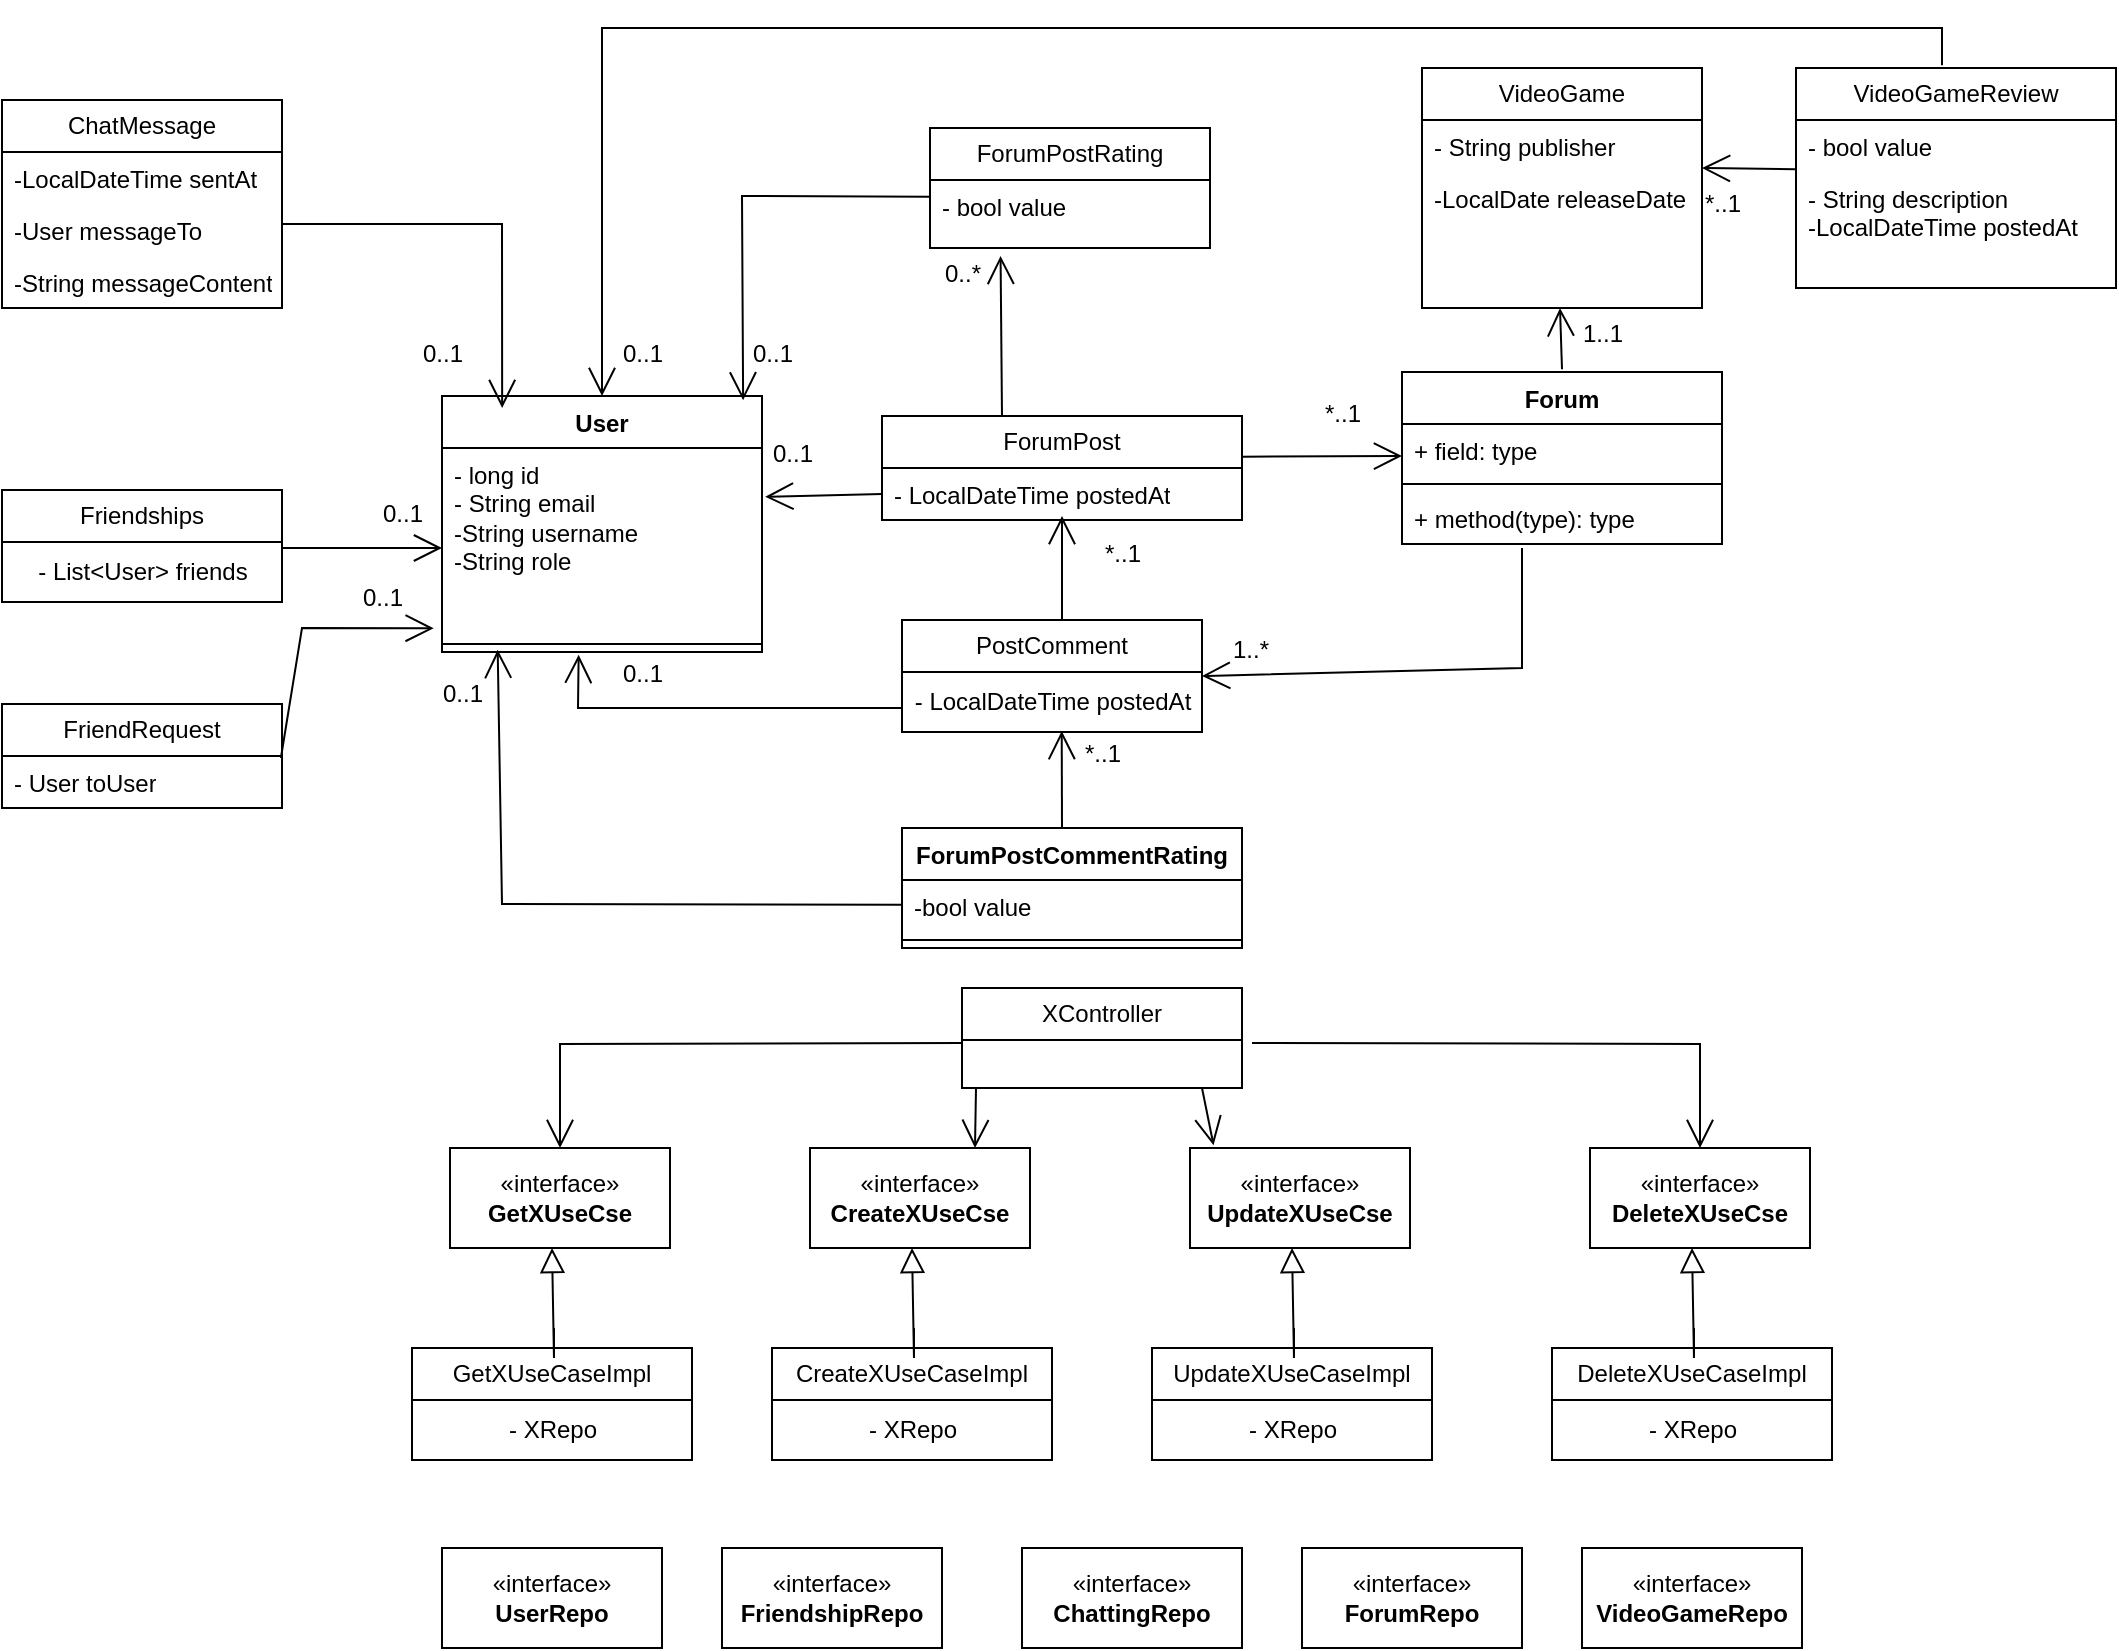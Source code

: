 <mxfile version="22.1.5" type="device">
  <diagram id="C5RBs43oDa-KdzZeNtuy" name="Page-1">
    <mxGraphModel dx="2109" dy="1746" grid="1" gridSize="10" guides="1" tooltips="1" connect="1" arrows="1" fold="1" page="1" pageScale="1" pageWidth="827" pageHeight="1169" math="0" shadow="0">
      <root>
        <mxCell id="WIyWlLk6GJQsqaUBKTNV-0" />
        <mxCell id="WIyWlLk6GJQsqaUBKTNV-1" parent="WIyWlLk6GJQsqaUBKTNV-0" />
        <mxCell id="4e1TxizYNUvrVtqqxfv--0" value="User" style="swimlane;fontStyle=1;align=center;verticalAlign=top;childLayout=stackLayout;horizontal=1;startSize=26;horizontalStack=0;resizeParent=1;resizeParentMax=0;resizeLast=0;collapsible=1;marginBottom=0;whiteSpace=wrap;html=1;" parent="WIyWlLk6GJQsqaUBKTNV-1" vertex="1">
          <mxGeometry x="-310" y="-416" width="160" height="128" as="geometry" />
        </mxCell>
        <mxCell id="4e1TxizYNUvrVtqqxfv--1" value="- long id&lt;br&gt;- String email&lt;br&gt;-String username&lt;br&gt;-String role" style="text;strokeColor=none;fillColor=none;align=left;verticalAlign=top;spacingLeft=4;spacingRight=4;overflow=hidden;rotatable=0;points=[[0,0.5],[1,0.5]];portConstraint=eastwest;whiteSpace=wrap;html=1;" parent="4e1TxizYNUvrVtqqxfv--0" vertex="1">
          <mxGeometry y="26" width="160" height="94" as="geometry" />
        </mxCell>
        <mxCell id="4e1TxizYNUvrVtqqxfv--53" value="" style="endArrow=open;endFill=1;endSize=12;html=1;rounded=0;" parent="4e1TxizYNUvrVtqqxfv--0" edge="1">
          <mxGeometry width="160" relative="1" as="geometry">
            <mxPoint x="-80" y="76" as="sourcePoint" />
            <mxPoint y="76" as="targetPoint" />
          </mxGeometry>
        </mxCell>
        <mxCell id="4e1TxizYNUvrVtqqxfv--2" value="" style="line;strokeWidth=1;fillColor=none;align=left;verticalAlign=middle;spacingTop=-1;spacingLeft=3;spacingRight=3;rotatable=0;labelPosition=right;points=[];portConstraint=eastwest;strokeColor=inherit;" parent="4e1TxizYNUvrVtqqxfv--0" vertex="1">
          <mxGeometry y="120" width="160" height="8" as="geometry" />
        </mxCell>
        <mxCell id="4e1TxizYNUvrVtqqxfv--4" value="ForumPost" style="swimlane;fontStyle=0;childLayout=stackLayout;horizontal=1;startSize=26;fillColor=none;horizontalStack=0;resizeParent=1;resizeParentMax=0;resizeLast=0;collapsible=1;marginBottom=0;whiteSpace=wrap;html=1;" parent="WIyWlLk6GJQsqaUBKTNV-1" vertex="1">
          <mxGeometry x="-90" y="-406" width="180" height="52" as="geometry" />
        </mxCell>
        <mxCell id="4e1TxizYNUvrVtqqxfv--37" value="" style="endArrow=open;endFill=1;endSize=12;html=1;rounded=0;entryX=0.252;entryY=1.116;entryDx=0;entryDy=0;entryPerimeter=0;" parent="4e1TxizYNUvrVtqqxfv--4" target="4e1TxizYNUvrVtqqxfv--10" edge="1">
          <mxGeometry width="160" relative="1" as="geometry">
            <mxPoint x="60" as="sourcePoint" />
            <mxPoint x="220" as="targetPoint" />
          </mxGeometry>
        </mxCell>
        <mxCell id="4e1TxizYNUvrVtqqxfv--6" value="- LocalDateTime postedAt" style="text;strokeColor=none;fillColor=none;align=left;verticalAlign=top;spacingLeft=4;spacingRight=4;overflow=hidden;rotatable=0;points=[[0,0.5],[1,0.5]];portConstraint=eastwest;whiteSpace=wrap;html=1;" parent="4e1TxizYNUvrVtqqxfv--4" vertex="1">
          <mxGeometry y="26" width="180" height="26" as="geometry" />
        </mxCell>
        <mxCell id="4e1TxizYNUvrVtqqxfv--9" value="ForumPostRating" style="swimlane;fontStyle=0;childLayout=stackLayout;horizontal=1;startSize=26;fillColor=none;horizontalStack=0;resizeParent=1;resizeParentMax=0;resizeLast=0;collapsible=1;marginBottom=0;whiteSpace=wrap;html=1;" parent="WIyWlLk6GJQsqaUBKTNV-1" vertex="1">
          <mxGeometry x="-66" y="-550" width="140" height="60" as="geometry" />
        </mxCell>
        <mxCell id="4e1TxizYNUvrVtqqxfv--55" value="" style="endArrow=open;endFill=1;endSize=12;html=1;rounded=0;entryX=0.941;entryY=0.017;entryDx=0;entryDy=0;entryPerimeter=0;" parent="4e1TxizYNUvrVtqqxfv--9" target="4e1TxizYNUvrVtqqxfv--0" edge="1">
          <mxGeometry width="160" relative="1" as="geometry">
            <mxPoint y="34.33" as="sourcePoint" />
            <mxPoint x="160" y="34.33" as="targetPoint" />
            <Array as="points">
              <mxPoint x="-94" y="34" />
            </Array>
          </mxGeometry>
        </mxCell>
        <mxCell id="4e1TxizYNUvrVtqqxfv--10" value="- bool value" style="text;strokeColor=none;fillColor=none;align=left;verticalAlign=top;spacingLeft=4;spacingRight=4;overflow=hidden;rotatable=0;points=[[0,0.5],[1,0.5]];portConstraint=eastwest;whiteSpace=wrap;html=1;" parent="4e1TxizYNUvrVtqqxfv--9" vertex="1">
          <mxGeometry y="26" width="140" height="34" as="geometry" />
        </mxCell>
        <mxCell id="4e1TxizYNUvrVtqqxfv--13" value="PostComment" style="swimlane;fontStyle=0;childLayout=stackLayout;horizontal=1;startSize=26;fillColor=none;horizontalStack=0;resizeParent=1;resizeParentMax=0;resizeLast=0;collapsible=1;marginBottom=0;whiteSpace=wrap;html=1;" parent="WIyWlLk6GJQsqaUBKTNV-1" vertex="1">
          <mxGeometry x="-80" y="-304" width="150" height="56" as="geometry" />
        </mxCell>
        <mxCell id="4e1TxizYNUvrVtqqxfv--40" value="" style="endArrow=open;endFill=1;endSize=12;html=1;rounded=0;entryX=0.427;entryY=1.175;entryDx=0;entryDy=0;entryPerimeter=0;" parent="4e1TxizYNUvrVtqqxfv--13" target="4e1TxizYNUvrVtqqxfv--2" edge="1">
          <mxGeometry width="160" relative="1" as="geometry">
            <mxPoint y="25.33" as="sourcePoint" />
            <mxPoint x="160" y="25.33" as="targetPoint" />
            <Array as="points">
              <mxPoint y="44" />
              <mxPoint x="-162" y="44" />
            </Array>
          </mxGeometry>
        </mxCell>
        <mxCell id="4e1TxizYNUvrVtqqxfv--41" value="- LocalDateTime postedAt" style="text;html=1;align=center;verticalAlign=middle;resizable=0;points=[];autosize=1;strokeColor=none;fillColor=none;" parent="4e1TxizYNUvrVtqqxfv--13" vertex="1">
          <mxGeometry y="26" width="150" height="30" as="geometry" />
        </mxCell>
        <mxCell id="4e1TxizYNUvrVtqqxfv--8" value="" style="endArrow=open;endFill=1;endSize=12;html=1;rounded=0;entryX=1.01;entryY=0.26;entryDx=0;entryDy=0;entryPerimeter=0;exitX=0;exitY=0.5;exitDx=0;exitDy=0;" parent="WIyWlLk6GJQsqaUBKTNV-1" source="4e1TxizYNUvrVtqqxfv--6" target="4e1TxizYNUvrVtqqxfv--1" edge="1">
          <mxGeometry width="160" relative="1" as="geometry">
            <mxPoint x="-100" y="-285" as="sourcePoint" />
            <mxPoint x="60" y="-285" as="targetPoint" />
          </mxGeometry>
        </mxCell>
        <mxCell id="4e1TxizYNUvrVtqqxfv--17" value="Forum" style="swimlane;fontStyle=1;align=center;verticalAlign=top;childLayout=stackLayout;horizontal=1;startSize=26;horizontalStack=0;resizeParent=1;resizeParentMax=0;resizeLast=0;collapsible=1;marginBottom=0;whiteSpace=wrap;html=1;" parent="WIyWlLk6GJQsqaUBKTNV-1" vertex="1">
          <mxGeometry x="170" y="-428" width="160" height="86" as="geometry" />
        </mxCell>
        <mxCell id="4e1TxizYNUvrVtqqxfv--18" value="+ field: type" style="text;strokeColor=none;fillColor=none;align=left;verticalAlign=top;spacingLeft=4;spacingRight=4;overflow=hidden;rotatable=0;points=[[0,0.5],[1,0.5]];portConstraint=eastwest;whiteSpace=wrap;html=1;" parent="4e1TxizYNUvrVtqqxfv--17" vertex="1">
          <mxGeometry y="26" width="160" height="26" as="geometry" />
        </mxCell>
        <mxCell id="4e1TxizYNUvrVtqqxfv--35" value="" style="endArrow=open;endFill=1;endSize=12;html=1;rounded=0;" parent="4e1TxizYNUvrVtqqxfv--17" edge="1">
          <mxGeometry width="160" relative="1" as="geometry">
            <mxPoint x="-80" y="42.33" as="sourcePoint" />
            <mxPoint y="42" as="targetPoint" />
          </mxGeometry>
        </mxCell>
        <mxCell id="4e1TxizYNUvrVtqqxfv--19" value="" style="line;strokeWidth=1;fillColor=none;align=left;verticalAlign=middle;spacingTop=-1;spacingLeft=3;spacingRight=3;rotatable=0;labelPosition=right;points=[];portConstraint=eastwest;strokeColor=inherit;" parent="4e1TxizYNUvrVtqqxfv--17" vertex="1">
          <mxGeometry y="52" width="160" height="8" as="geometry" />
        </mxCell>
        <mxCell id="4e1TxizYNUvrVtqqxfv--20" value="+ method(type): type" style="text;strokeColor=none;fillColor=none;align=left;verticalAlign=top;spacingLeft=4;spacingRight=4;overflow=hidden;rotatable=0;points=[[0,0.5],[1,0.5]];portConstraint=eastwest;whiteSpace=wrap;html=1;" parent="4e1TxizYNUvrVtqqxfv--17" vertex="1">
          <mxGeometry y="60" width="160" height="26" as="geometry" />
        </mxCell>
        <mxCell id="4e1TxizYNUvrVtqqxfv--21" value="VideoGame" style="swimlane;fontStyle=0;childLayout=stackLayout;horizontal=1;startSize=26;fillColor=none;horizontalStack=0;resizeParent=1;resizeParentMax=0;resizeLast=0;collapsible=1;marginBottom=0;whiteSpace=wrap;html=1;" parent="WIyWlLk6GJQsqaUBKTNV-1" vertex="1">
          <mxGeometry x="180" y="-580" width="140" height="120" as="geometry" />
        </mxCell>
        <mxCell id="4e1TxizYNUvrVtqqxfv--22" value="- String publisher" style="text;strokeColor=none;fillColor=none;align=left;verticalAlign=top;spacingLeft=4;spacingRight=4;overflow=hidden;rotatable=0;points=[[0,0.5],[1,0.5]];portConstraint=eastwest;whiteSpace=wrap;html=1;" parent="4e1TxizYNUvrVtqqxfv--21" vertex="1">
          <mxGeometry y="26" width="140" height="26" as="geometry" />
        </mxCell>
        <mxCell id="4e1TxizYNUvrVtqqxfv--23" value="-LocalDate releaseDate&lt;br&gt;" style="text;strokeColor=none;fillColor=none;align=left;verticalAlign=top;spacingLeft=4;spacingRight=4;overflow=hidden;rotatable=0;points=[[0,0.5],[1,0.5]];portConstraint=eastwest;whiteSpace=wrap;html=1;" parent="4e1TxizYNUvrVtqqxfv--21" vertex="1">
          <mxGeometry y="52" width="140" height="68" as="geometry" />
        </mxCell>
        <mxCell id="4e1TxizYNUvrVtqqxfv--26" value="" style="endArrow=open;endFill=1;endSize=12;html=1;rounded=0;" parent="WIyWlLk6GJQsqaUBKTNV-1" edge="1">
          <mxGeometry width="160" relative="1" as="geometry">
            <mxPoint y="-304" as="sourcePoint" />
            <mxPoint y="-356" as="targetPoint" />
          </mxGeometry>
        </mxCell>
        <mxCell id="4e1TxizYNUvrVtqqxfv--29" value="" style="endArrow=open;endFill=1;endSize=12;html=1;rounded=0;" parent="WIyWlLk6GJQsqaUBKTNV-1" edge="1">
          <mxGeometry width="160" relative="1" as="geometry">
            <mxPoint x="250" y="-429.33" as="sourcePoint" />
            <mxPoint x="249" y="-460" as="targetPoint" />
          </mxGeometry>
        </mxCell>
        <mxCell id="4e1TxizYNUvrVtqqxfv--30" value="ForumPostCommentRating" style="swimlane;fontStyle=1;align=center;verticalAlign=top;childLayout=stackLayout;horizontal=1;startSize=26;horizontalStack=0;resizeParent=1;resizeParentMax=0;resizeLast=0;collapsible=1;marginBottom=0;whiteSpace=wrap;html=1;" parent="WIyWlLk6GJQsqaUBKTNV-1" vertex="1">
          <mxGeometry x="-80" y="-200" width="170" height="60" as="geometry" />
        </mxCell>
        <mxCell id="4e1TxizYNUvrVtqqxfv--57" value="" style="endArrow=open;endFill=1;endSize=12;html=1;rounded=0;entryX=0.174;entryY=0.867;entryDx=0;entryDy=0;entryPerimeter=0;" parent="4e1TxizYNUvrVtqqxfv--30" target="4e1TxizYNUvrVtqqxfv--2" edge="1">
          <mxGeometry width="160" relative="1" as="geometry">
            <mxPoint y="38.33" as="sourcePoint" />
            <mxPoint x="-200" y="-80" as="targetPoint" />
            <Array as="points">
              <mxPoint x="-200" y="38" />
            </Array>
          </mxGeometry>
        </mxCell>
        <mxCell id="4e1TxizYNUvrVtqqxfv--31" value="-bool value" style="text;strokeColor=none;fillColor=none;align=left;verticalAlign=top;spacingLeft=4;spacingRight=4;overflow=hidden;rotatable=0;points=[[0,0.5],[1,0.5]];portConstraint=eastwest;whiteSpace=wrap;html=1;" parent="4e1TxizYNUvrVtqqxfv--30" vertex="1">
          <mxGeometry y="26" width="170" height="26" as="geometry" />
        </mxCell>
        <mxCell id="4e1TxizYNUvrVtqqxfv--32" value="" style="line;strokeWidth=1;fillColor=none;align=left;verticalAlign=middle;spacingTop=-1;spacingLeft=3;spacingRight=3;rotatable=0;labelPosition=right;points=[];portConstraint=eastwest;strokeColor=inherit;" parent="4e1TxizYNUvrVtqqxfv--30" vertex="1">
          <mxGeometry y="52" width="170" height="8" as="geometry" />
        </mxCell>
        <mxCell id="4e1TxizYNUvrVtqqxfv--34" value="" style="endArrow=open;endFill=1;endSize=12;html=1;rounded=0;entryX=0.499;entryY=1.136;entryDx=0;entryDy=0;entryPerimeter=0;" parent="WIyWlLk6GJQsqaUBKTNV-1" edge="1">
          <mxGeometry width="160" relative="1" as="geometry">
            <mxPoint y="-200" as="sourcePoint" />
            <mxPoint x="-0.14" y="-248.464" as="targetPoint" />
          </mxGeometry>
        </mxCell>
        <mxCell id="4e1TxizYNUvrVtqqxfv--39" value="" style="endArrow=open;endFill=1;endSize=12;html=1;rounded=0;entryX=1;entryY=0.5;entryDx=0;entryDy=0;" parent="WIyWlLk6GJQsqaUBKTNV-1" target="4e1TxizYNUvrVtqqxfv--13" edge="1">
          <mxGeometry width="160" relative="1" as="geometry">
            <mxPoint x="230" y="-340" as="sourcePoint" />
            <mxPoint x="70" y="-239" as="targetPoint" />
            <Array as="points">
              <mxPoint x="230" y="-280" />
            </Array>
          </mxGeometry>
        </mxCell>
        <mxCell id="4e1TxizYNUvrVtqqxfv--42" value="VideoGameReview" style="swimlane;fontStyle=0;childLayout=stackLayout;horizontal=1;startSize=26;fillColor=none;horizontalStack=0;resizeParent=1;resizeParentMax=0;resizeLast=0;collapsible=1;marginBottom=0;whiteSpace=wrap;html=1;" parent="WIyWlLk6GJQsqaUBKTNV-1" vertex="1">
          <mxGeometry x="367" y="-580" width="160" height="110" as="geometry" />
        </mxCell>
        <mxCell id="4e1TxizYNUvrVtqqxfv--43" value="- bool value" style="text;strokeColor=none;fillColor=none;align=left;verticalAlign=top;spacingLeft=4;spacingRight=4;overflow=hidden;rotatable=0;points=[[0,0.5],[1,0.5]];portConstraint=eastwest;whiteSpace=wrap;html=1;" parent="4e1TxizYNUvrVtqqxfv--42" vertex="1">
          <mxGeometry y="26" width="160" height="26" as="geometry" />
        </mxCell>
        <mxCell id="4e1TxizYNUvrVtqqxfv--46" value="" style="endArrow=open;endFill=1;endSize=12;html=1;rounded=0;" parent="4e1TxizYNUvrVtqqxfv--42" edge="1">
          <mxGeometry width="160" relative="1" as="geometry">
            <mxPoint y="50.67" as="sourcePoint" />
            <mxPoint x="-47" y="50" as="targetPoint" />
          </mxGeometry>
        </mxCell>
        <mxCell id="4e1TxizYNUvrVtqqxfv--44" value="- String description&lt;br&gt;-LocalDateTime postedAt" style="text;strokeColor=none;fillColor=none;align=left;verticalAlign=top;spacingLeft=4;spacingRight=4;overflow=hidden;rotatable=0;points=[[0,0.5],[1,0.5]];portConstraint=eastwest;whiteSpace=wrap;html=1;" parent="4e1TxizYNUvrVtqqxfv--42" vertex="1">
          <mxGeometry y="52" width="160" height="58" as="geometry" />
        </mxCell>
        <mxCell id="4e1TxizYNUvrVtqqxfv--47" value="" style="endArrow=open;endFill=1;endSize=12;html=1;rounded=0;entryX=0.5;entryY=0;entryDx=0;entryDy=0;" parent="WIyWlLk6GJQsqaUBKTNV-1" target="4e1TxizYNUvrVtqqxfv--0" edge="1">
          <mxGeometry width="160" relative="1" as="geometry">
            <mxPoint x="440" y="-581.33" as="sourcePoint" />
            <mxPoint x="600" y="-581.33" as="targetPoint" />
            <Array as="points">
              <mxPoint x="440" y="-600" />
              <mxPoint x="-230" y="-600" />
            </Array>
          </mxGeometry>
        </mxCell>
        <mxCell id="4e1TxizYNUvrVtqqxfv--48" value="Friendships" style="swimlane;fontStyle=0;childLayout=stackLayout;horizontal=1;startSize=26;fillColor=none;horizontalStack=0;resizeParent=1;resizeParentMax=0;resizeLast=0;collapsible=1;marginBottom=0;whiteSpace=wrap;html=1;" parent="WIyWlLk6GJQsqaUBKTNV-1" vertex="1">
          <mxGeometry x="-530" y="-369" width="140" height="56" as="geometry" />
        </mxCell>
        <mxCell id="4e1TxizYNUvrVtqqxfv--54" value="- List&amp;lt;User&amp;gt; friends" style="text;html=1;align=center;verticalAlign=middle;resizable=0;points=[];autosize=1;strokeColor=none;fillColor=none;" parent="4e1TxizYNUvrVtqqxfv--48" vertex="1">
          <mxGeometry y="26" width="140" height="30" as="geometry" />
        </mxCell>
        <mxCell id="4e1TxizYNUvrVtqqxfv--58" value="ChatMessage" style="swimlane;fontStyle=0;childLayout=stackLayout;horizontal=1;startSize=26;fillColor=none;horizontalStack=0;resizeParent=1;resizeParentMax=0;resizeLast=0;collapsible=1;marginBottom=0;whiteSpace=wrap;html=1;" parent="WIyWlLk6GJQsqaUBKTNV-1" vertex="1">
          <mxGeometry x="-530" y="-564" width="140" height="104" as="geometry" />
        </mxCell>
        <mxCell id="4e1TxizYNUvrVtqqxfv--59" value="-LocalDateTime sentAt" style="text;strokeColor=none;fillColor=none;align=left;verticalAlign=top;spacingLeft=4;spacingRight=4;overflow=hidden;rotatable=0;points=[[0,0.5],[1,0.5]];portConstraint=eastwest;whiteSpace=wrap;html=1;" parent="4e1TxizYNUvrVtqqxfv--58" vertex="1">
          <mxGeometry y="26" width="140" height="26" as="geometry" />
        </mxCell>
        <mxCell id="4e1TxizYNUvrVtqqxfv--60" value="-User messageTo" style="text;strokeColor=none;fillColor=none;align=left;verticalAlign=top;spacingLeft=4;spacingRight=4;overflow=hidden;rotatable=0;points=[[0,0.5],[1,0.5]];portConstraint=eastwest;whiteSpace=wrap;html=1;" parent="4e1TxizYNUvrVtqqxfv--58" vertex="1">
          <mxGeometry y="52" width="140" height="26" as="geometry" />
        </mxCell>
        <mxCell id="4e1TxizYNUvrVtqqxfv--61" value="-String messageContent" style="text;strokeColor=none;fillColor=none;align=left;verticalAlign=top;spacingLeft=4;spacingRight=4;overflow=hidden;rotatable=0;points=[[0,0.5],[1,0.5]];portConstraint=eastwest;whiteSpace=wrap;html=1;" parent="4e1TxizYNUvrVtqqxfv--58" vertex="1">
          <mxGeometry y="78" width="140" height="26" as="geometry" />
        </mxCell>
        <mxCell id="4e1TxizYNUvrVtqqxfv--62" value="" style="endArrow=open;endFill=1;endSize=12;html=1;rounded=0;entryX=0.188;entryY=0.047;entryDx=0;entryDy=0;entryPerimeter=0;" parent="WIyWlLk6GJQsqaUBKTNV-1" target="4e1TxizYNUvrVtqqxfv--0" edge="1">
          <mxGeometry width="160" relative="1" as="geometry">
            <mxPoint x="-390" y="-502" as="sourcePoint" />
            <mxPoint x="-230" y="-502" as="targetPoint" />
            <Array as="points">
              <mxPoint x="-280" y="-502" />
            </Array>
          </mxGeometry>
        </mxCell>
        <mxCell id="4e1TxizYNUvrVtqqxfv--63" value="0..1" style="text;html=1;align=center;verticalAlign=middle;resizable=0;points=[];autosize=1;strokeColor=none;fillColor=none;" parent="WIyWlLk6GJQsqaUBKTNV-1" vertex="1">
          <mxGeometry x="-320" y="-282" width="40" height="30" as="geometry" />
        </mxCell>
        <mxCell id="4e1TxizYNUvrVtqqxfv--64" value="0..1" style="text;html=1;align=center;verticalAlign=middle;resizable=0;points=[];autosize=1;strokeColor=none;fillColor=none;" parent="WIyWlLk6GJQsqaUBKTNV-1" vertex="1">
          <mxGeometry x="-230" y="-292" width="40" height="30" as="geometry" />
        </mxCell>
        <mxCell id="4e1TxizYNUvrVtqqxfv--65" value="0..1" style="text;html=1;align=center;verticalAlign=middle;resizable=0;points=[];autosize=1;strokeColor=none;fillColor=none;" parent="WIyWlLk6GJQsqaUBKTNV-1" vertex="1">
          <mxGeometry x="-350" y="-372" width="40" height="30" as="geometry" />
        </mxCell>
        <mxCell id="4e1TxizYNUvrVtqqxfv--67" value="0..1" style="text;html=1;align=center;verticalAlign=middle;resizable=0;points=[];autosize=1;strokeColor=none;fillColor=none;" parent="WIyWlLk6GJQsqaUBKTNV-1" vertex="1">
          <mxGeometry x="-230" y="-452" width="40" height="30" as="geometry" />
        </mxCell>
        <mxCell id="4e1TxizYNUvrVtqqxfv--68" value="0..1" style="text;html=1;align=center;verticalAlign=middle;resizable=0;points=[];autosize=1;strokeColor=none;fillColor=none;" parent="WIyWlLk6GJQsqaUBKTNV-1" vertex="1">
          <mxGeometry x="-155" y="-402" width="40" height="30" as="geometry" />
        </mxCell>
        <mxCell id="4e1TxizYNUvrVtqqxfv--69" value="1..*" style="text;html=1;align=center;verticalAlign=middle;resizable=0;points=[];autosize=1;strokeColor=none;fillColor=none;" parent="WIyWlLk6GJQsqaUBKTNV-1" vertex="1">
          <mxGeometry x="74" y="-304" width="40" height="30" as="geometry" />
        </mxCell>
        <mxCell id="4e1TxizYNUvrVtqqxfv--70" value="0..1" style="text;html=1;align=center;verticalAlign=middle;resizable=0;points=[];autosize=1;strokeColor=none;fillColor=none;" parent="WIyWlLk6GJQsqaUBKTNV-1" vertex="1">
          <mxGeometry x="-165" y="-452" width="40" height="30" as="geometry" />
        </mxCell>
        <mxCell id="4e1TxizYNUvrVtqqxfv--71" value="*..1" style="text;html=1;align=center;verticalAlign=middle;resizable=0;points=[];autosize=1;strokeColor=none;fillColor=none;" parent="WIyWlLk6GJQsqaUBKTNV-1" vertex="1">
          <mxGeometry y="-252" width="40" height="30" as="geometry" />
        </mxCell>
        <mxCell id="4e1TxizYNUvrVtqqxfv--72" value="*..1" style="text;html=1;align=center;verticalAlign=middle;resizable=0;points=[];autosize=1;strokeColor=none;fillColor=none;" parent="WIyWlLk6GJQsqaUBKTNV-1" vertex="1">
          <mxGeometry x="120" y="-422" width="40" height="30" as="geometry" />
        </mxCell>
        <mxCell id="4e1TxizYNUvrVtqqxfv--73" value="1..1" style="text;html=1;align=center;verticalAlign=middle;resizable=0;points=[];autosize=1;strokeColor=none;fillColor=none;" parent="WIyWlLk6GJQsqaUBKTNV-1" vertex="1">
          <mxGeometry x="250" y="-462" width="40" height="30" as="geometry" />
        </mxCell>
        <mxCell id="4e1TxizYNUvrVtqqxfv--74" value="*..1" style="text;html=1;align=center;verticalAlign=middle;resizable=0;points=[];autosize=1;strokeColor=none;fillColor=none;" parent="WIyWlLk6GJQsqaUBKTNV-1" vertex="1">
          <mxGeometry x="310" y="-527" width="40" height="30" as="geometry" />
        </mxCell>
        <mxCell id="4e1TxizYNUvrVtqqxfv--75" value="0..*" style="text;html=1;align=center;verticalAlign=middle;resizable=0;points=[];autosize=1;strokeColor=none;fillColor=none;" parent="WIyWlLk6GJQsqaUBKTNV-1" vertex="1">
          <mxGeometry x="-70" y="-492" width="40" height="30" as="geometry" />
        </mxCell>
        <mxCell id="4e1TxizYNUvrVtqqxfv--76" value="*..1" style="text;html=1;align=center;verticalAlign=middle;resizable=0;points=[];autosize=1;strokeColor=none;fillColor=none;" parent="WIyWlLk6GJQsqaUBKTNV-1" vertex="1">
          <mxGeometry x="10" y="-352" width="40" height="30" as="geometry" />
        </mxCell>
        <mxCell id="4e1TxizYNUvrVtqqxfv--87" value="FriendRequest" style="swimlane;fontStyle=0;childLayout=stackLayout;horizontal=1;startSize=26;fillColor=none;horizontalStack=0;resizeParent=1;resizeParentMax=0;resizeLast=0;collapsible=1;marginBottom=0;whiteSpace=wrap;html=1;" parent="WIyWlLk6GJQsqaUBKTNV-1" vertex="1">
          <mxGeometry x="-530" y="-262" width="140" height="52" as="geometry" />
        </mxCell>
        <mxCell id="4e1TxizYNUvrVtqqxfv--88" value="- User toUser" style="text;strokeColor=none;fillColor=none;align=left;verticalAlign=top;spacingLeft=4;spacingRight=4;overflow=hidden;rotatable=0;points=[[0,0.5],[1,0.5]];portConstraint=eastwest;whiteSpace=wrap;html=1;" parent="4e1TxizYNUvrVtqqxfv--87" vertex="1">
          <mxGeometry y="26" width="140" height="26" as="geometry" />
        </mxCell>
        <mxCell id="4e1TxizYNUvrVtqqxfv--91" value="" style="endArrow=open;endFill=1;endSize=12;html=1;rounded=0;entryX=-0.026;entryY=0.959;entryDx=0;entryDy=0;entryPerimeter=0;exitX=0.996;exitY=0.038;exitDx=0;exitDy=0;exitPerimeter=0;" parent="WIyWlLk6GJQsqaUBKTNV-1" target="4e1TxizYNUvrVtqqxfv--1" edge="1" source="4e1TxizYNUvrVtqqxfv--88">
          <mxGeometry width="160" relative="1" as="geometry">
            <mxPoint x="-380" y="-236.67" as="sourcePoint" />
            <mxPoint x="-220" y="-236.67" as="targetPoint" />
            <Array as="points">
              <mxPoint x="-380" y="-300" />
            </Array>
          </mxGeometry>
        </mxCell>
        <mxCell id="4e1TxizYNUvrVtqqxfv--92" value="0..1" style="text;html=1;align=center;verticalAlign=middle;resizable=0;points=[];autosize=1;strokeColor=none;fillColor=none;" parent="WIyWlLk6GJQsqaUBKTNV-1" vertex="1">
          <mxGeometry x="-360" y="-330" width="40" height="30" as="geometry" />
        </mxCell>
        <mxCell id="4e1TxizYNUvrVtqqxfv--98" value="«interface»&lt;br&gt;&lt;b&gt;UserRepo&lt;/b&gt;" style="html=1;whiteSpace=wrap;" parent="WIyWlLk6GJQsqaUBKTNV-1" vertex="1">
          <mxGeometry x="-310" y="160" width="110" height="50" as="geometry" />
        </mxCell>
        <mxCell id="4e1TxizYNUvrVtqqxfv--99" value="«interface»&lt;br&gt;&lt;b&gt;FriendshipRepo&lt;/b&gt;" style="html=1;whiteSpace=wrap;" parent="WIyWlLk6GJQsqaUBKTNV-1" vertex="1">
          <mxGeometry x="-170" y="160" width="110" height="50" as="geometry" />
        </mxCell>
        <mxCell id="4e1TxizYNUvrVtqqxfv--100" value="«interface»&lt;br&gt;&lt;b&gt;ChattingRepo&lt;/b&gt;" style="html=1;whiteSpace=wrap;" parent="WIyWlLk6GJQsqaUBKTNV-1" vertex="1">
          <mxGeometry x="-20" y="160" width="110" height="50" as="geometry" />
        </mxCell>
        <mxCell id="4e1TxizYNUvrVtqqxfv--101" value="«interface»&lt;br&gt;&lt;b&gt;ForumRepo&lt;/b&gt;" style="html=1;whiteSpace=wrap;" parent="WIyWlLk6GJQsqaUBKTNV-1" vertex="1">
          <mxGeometry x="120" y="160" width="110" height="50" as="geometry" />
        </mxCell>
        <mxCell id="4e1TxizYNUvrVtqqxfv--102" value="«interface»&lt;br&gt;&lt;b&gt;VideoGameRepo&lt;/b&gt;" style="html=1;whiteSpace=wrap;" parent="WIyWlLk6GJQsqaUBKTNV-1" vertex="1">
          <mxGeometry x="260" y="160" width="110" height="50" as="geometry" />
        </mxCell>
        <mxCell id="4e1TxizYNUvrVtqqxfv--103" value="GetXUseCaseImpl" style="swimlane;fontStyle=0;childLayout=stackLayout;horizontal=1;startSize=26;fillColor=none;horizontalStack=0;resizeParent=1;resizeParentMax=0;resizeLast=0;collapsible=1;marginBottom=0;whiteSpace=wrap;html=1;" parent="WIyWlLk6GJQsqaUBKTNV-1" vertex="1">
          <mxGeometry x="-325" y="60" width="140" height="56" as="geometry" />
        </mxCell>
        <mxCell id="4e1TxizYNUvrVtqqxfv--125" value="- XRepo" style="text;html=1;align=center;verticalAlign=middle;resizable=0;points=[];autosize=1;strokeColor=none;fillColor=none;" parent="4e1TxizYNUvrVtqqxfv--103" vertex="1">
          <mxGeometry y="26" width="140" height="30" as="geometry" />
        </mxCell>
        <mxCell id="4e1TxizYNUvrVtqqxfv--107" value="«interface»&lt;br&gt;&lt;b&gt;GetXUseCse&lt;/b&gt;" style="html=1;whiteSpace=wrap;" parent="WIyWlLk6GJQsqaUBKTNV-1" vertex="1">
          <mxGeometry x="-306" y="-40" width="110" height="50" as="geometry" />
        </mxCell>
        <mxCell id="4e1TxizYNUvrVtqqxfv--109" value="" style="endArrow=block;endSize=10;endFill=0;shadow=0;strokeWidth=1;rounded=0;edgeStyle=elbowEdgeStyle;elbow=vertical;" parent="WIyWlLk6GJQsqaUBKTNV-1" edge="1">
          <mxGeometry width="160" relative="1" as="geometry">
            <mxPoint x="-254.01" y="50" as="sourcePoint" />
            <mxPoint x="-255" y="10" as="targetPoint" />
            <Array as="points">
              <mxPoint x="-186.01" y="65" />
            </Array>
          </mxGeometry>
        </mxCell>
        <mxCell id="4e1TxizYNUvrVtqqxfv--116" value="CreateXUseCaseImpl" style="swimlane;fontStyle=0;childLayout=stackLayout;horizontal=1;startSize=26;fillColor=none;horizontalStack=0;resizeParent=1;resizeParentMax=0;resizeLast=0;collapsible=1;marginBottom=0;whiteSpace=wrap;html=1;" parent="WIyWlLk6GJQsqaUBKTNV-1" vertex="1">
          <mxGeometry x="-145" y="60" width="140" height="56" as="geometry" />
        </mxCell>
        <mxCell id="4e1TxizYNUvrVtqqxfv--126" value="- XRepo" style="text;html=1;align=center;verticalAlign=middle;resizable=0;points=[];autosize=1;strokeColor=none;fillColor=none;" parent="4e1TxizYNUvrVtqqxfv--116" vertex="1">
          <mxGeometry y="26" width="140" height="30" as="geometry" />
        </mxCell>
        <mxCell id="4e1TxizYNUvrVtqqxfv--117" value="«interface»&lt;br&gt;&lt;b&gt;CreateXUseCse&lt;/b&gt;" style="html=1;whiteSpace=wrap;" parent="WIyWlLk6GJQsqaUBKTNV-1" vertex="1">
          <mxGeometry x="-126" y="-40" width="110" height="50" as="geometry" />
        </mxCell>
        <mxCell id="4e1TxizYNUvrVtqqxfv--118" value="" style="endArrow=block;endSize=10;endFill=0;shadow=0;strokeWidth=1;rounded=0;edgeStyle=elbowEdgeStyle;elbow=vertical;" parent="WIyWlLk6GJQsqaUBKTNV-1" edge="1">
          <mxGeometry width="160" relative="1" as="geometry">
            <mxPoint x="-74.01" y="50" as="sourcePoint" />
            <mxPoint x="-75" y="10" as="targetPoint" />
            <Array as="points">
              <mxPoint x="-6.01" y="65" />
            </Array>
          </mxGeometry>
        </mxCell>
        <mxCell id="4e1TxizYNUvrVtqqxfv--119" value="UpdateXUseCaseImpl" style="swimlane;fontStyle=0;childLayout=stackLayout;horizontal=1;startSize=26;fillColor=none;horizontalStack=0;resizeParent=1;resizeParentMax=0;resizeLast=0;collapsible=1;marginBottom=0;whiteSpace=wrap;html=1;" parent="WIyWlLk6GJQsqaUBKTNV-1" vertex="1">
          <mxGeometry x="45" y="60" width="140" height="56" as="geometry" />
        </mxCell>
        <mxCell id="4e1TxizYNUvrVtqqxfv--127" value="- XRepo" style="text;html=1;align=center;verticalAlign=middle;resizable=0;points=[];autosize=1;strokeColor=none;fillColor=none;" parent="4e1TxizYNUvrVtqqxfv--119" vertex="1">
          <mxGeometry y="26" width="140" height="30" as="geometry" />
        </mxCell>
        <mxCell id="4e1TxizYNUvrVtqqxfv--120" value="«interface»&lt;br&gt;&lt;b&gt;UpdateXUseCse&lt;/b&gt;" style="html=1;whiteSpace=wrap;" parent="WIyWlLk6GJQsqaUBKTNV-1" vertex="1">
          <mxGeometry x="64" y="-40" width="110" height="50" as="geometry" />
        </mxCell>
        <mxCell id="4e1TxizYNUvrVtqqxfv--121" value="" style="endArrow=block;endSize=10;endFill=0;shadow=0;strokeWidth=1;rounded=0;edgeStyle=elbowEdgeStyle;elbow=vertical;" parent="WIyWlLk6GJQsqaUBKTNV-1" edge="1">
          <mxGeometry width="160" relative="1" as="geometry">
            <mxPoint x="115.99" y="50" as="sourcePoint" />
            <mxPoint x="115" y="10" as="targetPoint" />
            <Array as="points">
              <mxPoint x="183.99" y="65" />
            </Array>
          </mxGeometry>
        </mxCell>
        <mxCell id="4e1TxizYNUvrVtqqxfv--122" value="DeleteXUseCaseImpl" style="swimlane;fontStyle=0;childLayout=stackLayout;horizontal=1;startSize=26;fillColor=none;horizontalStack=0;resizeParent=1;resizeParentMax=0;resizeLast=0;collapsible=1;marginBottom=0;whiteSpace=wrap;html=1;" parent="WIyWlLk6GJQsqaUBKTNV-1" vertex="1">
          <mxGeometry x="245" y="60" width="140" height="56" as="geometry" />
        </mxCell>
        <mxCell id="4e1TxizYNUvrVtqqxfv--128" value="- XRepo" style="text;html=1;align=center;verticalAlign=middle;resizable=0;points=[];autosize=1;strokeColor=none;fillColor=none;" parent="4e1TxizYNUvrVtqqxfv--122" vertex="1">
          <mxGeometry y="26" width="140" height="30" as="geometry" />
        </mxCell>
        <mxCell id="4e1TxizYNUvrVtqqxfv--123" value="«interface»&lt;br&gt;&lt;b&gt;DeleteXUseCse&lt;/b&gt;" style="html=1;whiteSpace=wrap;" parent="WIyWlLk6GJQsqaUBKTNV-1" vertex="1">
          <mxGeometry x="264" y="-40" width="110" height="50" as="geometry" />
        </mxCell>
        <mxCell id="4e1TxizYNUvrVtqqxfv--124" value="" style="endArrow=block;endSize=10;endFill=0;shadow=0;strokeWidth=1;rounded=0;edgeStyle=elbowEdgeStyle;elbow=vertical;" parent="WIyWlLk6GJQsqaUBKTNV-1" edge="1">
          <mxGeometry width="160" relative="1" as="geometry">
            <mxPoint x="315.99" y="50" as="sourcePoint" />
            <mxPoint x="315" y="10" as="targetPoint" />
            <Array as="points">
              <mxPoint x="383.99" y="65" />
            </Array>
          </mxGeometry>
        </mxCell>
        <mxCell id="qcc1vCtXtTCM_SFkqpv--0" value="XController" style="swimlane;fontStyle=0;childLayout=stackLayout;horizontal=1;startSize=26;fillColor=none;horizontalStack=0;resizeParent=1;resizeParentMax=0;resizeLast=0;collapsible=1;marginBottom=0;whiteSpace=wrap;html=1;" vertex="1" parent="WIyWlLk6GJQsqaUBKTNV-1">
          <mxGeometry x="-50" y="-120" width="140" height="50" as="geometry" />
        </mxCell>
        <mxCell id="qcc1vCtXtTCM_SFkqpv--12" value="" style="endArrow=open;endFill=1;endSize=12;html=1;rounded=0;entryX=0.5;entryY=0;entryDx=0;entryDy=0;" edge="1" parent="qcc1vCtXtTCM_SFkqpv--0" target="4e1TxizYNUvrVtqqxfv--107">
          <mxGeometry width="160" relative="1" as="geometry">
            <mxPoint y="27.5" as="sourcePoint" />
            <mxPoint x="160" y="27.5" as="targetPoint" />
            <Array as="points">
              <mxPoint x="-201" y="28" />
            </Array>
          </mxGeometry>
        </mxCell>
        <mxCell id="qcc1vCtXtTCM_SFkqpv--13" value="" style="endArrow=open;endFill=1;endSize=12;html=1;rounded=0;entryX=0.75;entryY=0;entryDx=0;entryDy=0;" edge="1" parent="WIyWlLk6GJQsqaUBKTNV-1" target="4e1TxizYNUvrVtqqxfv--117">
          <mxGeometry width="160" relative="1" as="geometry">
            <mxPoint x="-43" y="-70" as="sourcePoint" />
            <mxPoint x="120" y="-64" as="targetPoint" />
          </mxGeometry>
        </mxCell>
        <mxCell id="qcc1vCtXtTCM_SFkqpv--14" value="" style="endArrow=open;endFill=1;endSize=12;html=1;rounded=0;entryX=0.107;entryY=-0.028;entryDx=0;entryDy=0;entryPerimeter=0;" edge="1" parent="WIyWlLk6GJQsqaUBKTNV-1" target="4e1TxizYNUvrVtqqxfv--120">
          <mxGeometry width="160" relative="1" as="geometry">
            <mxPoint x="70" y="-70" as="sourcePoint" />
            <mxPoint x="234" y="-64" as="targetPoint" />
          </mxGeometry>
        </mxCell>
        <mxCell id="qcc1vCtXtTCM_SFkqpv--15" value="" style="endArrow=open;endFill=1;endSize=12;html=1;rounded=0;entryX=0.5;entryY=0;entryDx=0;entryDy=0;" edge="1" parent="WIyWlLk6GJQsqaUBKTNV-1" target="4e1TxizYNUvrVtqqxfv--123">
          <mxGeometry width="160" relative="1" as="geometry">
            <mxPoint x="95" y="-92.5" as="sourcePoint" />
            <mxPoint x="255" y="-92.5" as="targetPoint" />
            <Array as="points">
              <mxPoint x="319" y="-92" />
            </Array>
          </mxGeometry>
        </mxCell>
        <mxCell id="qcc1vCtXtTCM_SFkqpv--16" value="0..1" style="text;html=1;align=center;verticalAlign=middle;resizable=0;points=[];autosize=1;strokeColor=none;fillColor=none;" vertex="1" parent="WIyWlLk6GJQsqaUBKTNV-1">
          <mxGeometry x="-330" y="-452" width="40" height="30" as="geometry" />
        </mxCell>
      </root>
    </mxGraphModel>
  </diagram>
</mxfile>
